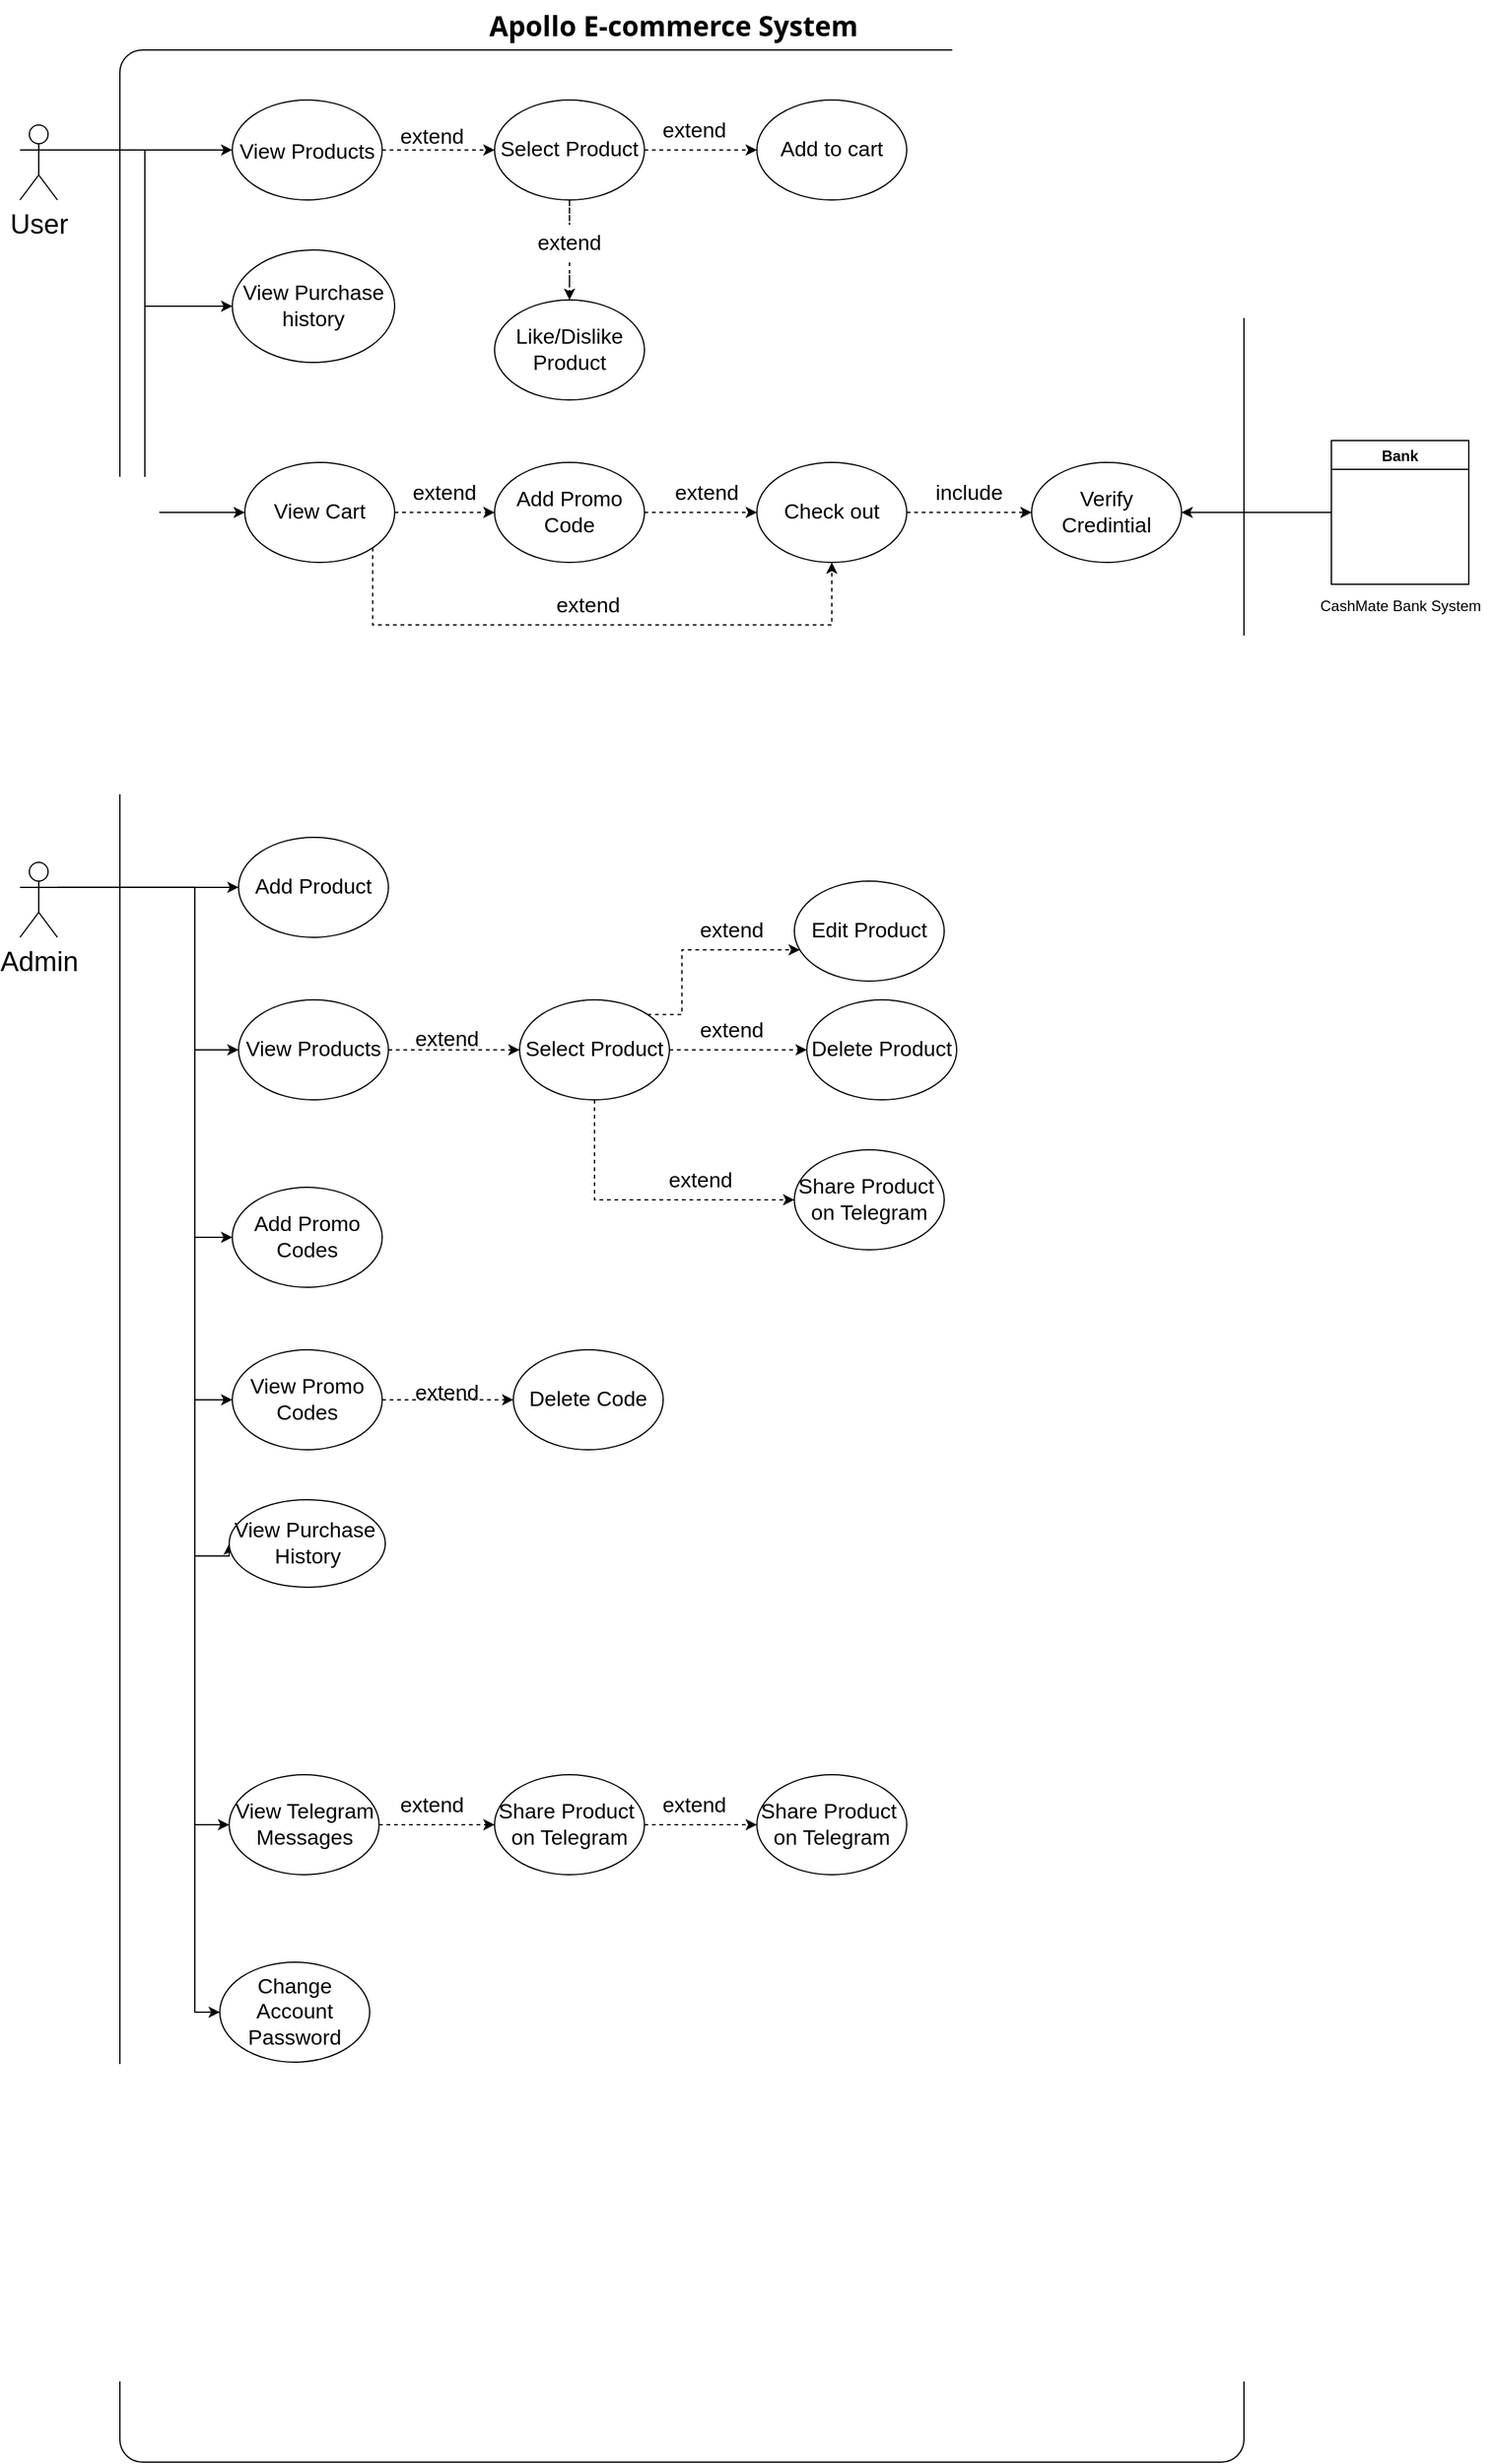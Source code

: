 <mxfile version="20.3.0" type="device"><diagram id="9VvrjNLT6tt-F68sdtQc" name="Page-1"><mxGraphModel dx="2156" dy="865" grid="1" gridSize="10" guides="1" tooltips="1" connect="1" arrows="1" fold="1" page="1" pageScale="1" pageWidth="850" pageHeight="1100" math="0" shadow="0"><root><mxCell id="0"/><mxCell id="1" parent="0"/><mxCell id="lHVHRNNX6GnZqRWGaL9_-2" value="" style="rounded=1;whiteSpace=wrap;html=1;shadow=0;glass=0;sketch=0;fillColor=default;arcSize=2;" parent="1" vertex="1"><mxGeometry x="-700" y="120" width="900" height="1930" as="geometry"/></mxCell><mxCell id="lHVHRNNX6GnZqRWGaL9_-3" value="&lt;span style=&quot;color: rgba(0, 0, 0, 0); font-family: monospace; font-size: 0px; font-weight: 400; text-align: start;&quot;&gt;%3CmxGraphModel%3E%3Croot%3E%3CmxCell%20id%3D%220%22%2F%3E%3CmxCell%20id%3D%221%22%20parent%3D%220%22%2F%3E%3CmxCell%20id%3D%222%22%20value%3D%22extend%22%20style%3D%22text%3Bhtml%3D1%3BstrokeColor%3Dnone%3BfillColor%3Dnone%3Balign%3Dcenter%3BverticalAlign%3Dmiddle%3BwhiteSpace%3Dwrap%3Brounded%3D0%3Bshadow%3D0%3Bglass%3D0%3BlabelBackgroundColor%3Dnone%3Bsketch%3D0%3BfontSize%3D17%3BfontColor%3D%23000000%3B%22%20vertex%3D%221%22%20parent%3D%221%22%3E%3CmxGeometry%20x%3D%22-480%22%20y%3D%22175%22%20width%3D%2260%22%20height%3D%2230%22%20as%3D%22geometry%22%2F%3E%3C%2FmxCell%3E%3C%2Froot%3E%3C%2FmxGraphModel%3EA&lt;/span&gt;&lt;span style=&quot;font-family: Söhne, ui-sans-serif, system-ui, -apple-system, &amp;quot;Segoe UI&amp;quot;, Roboto, Ubuntu, Cantarell, &amp;quot;Noto Sans&amp;quot;, sans-serif, &amp;quot;Helvetica Neue&amp;quot;, Arial, &amp;quot;Apple Color Emoji&amp;quot;, &amp;quot;Segoe UI Emoji&amp;quot;, &amp;quot;Segoe UI Symbol&amp;quot;, &amp;quot;Noto Color Emoji&amp;quot;;&quot;&gt;&lt;font style=&quot;font-size: 22px;&quot;&gt;&amp;nbsp;Apollo E-commerce System&lt;/font&gt;&lt;/span&gt;" style="text;strokeColor=none;fillColor=none;html=1;fontSize=24;fontStyle=1;verticalAlign=middle;align=center;rounded=0;shadow=0;glass=0;sketch=0;" parent="1" vertex="1"><mxGeometry x="-310" y="80" width="100" height="40" as="geometry"/></mxCell><mxCell id="lHVHRNNX6GnZqRWGaL9_-28" style="edgeStyle=orthogonalEdgeStyle;rounded=0;orthogonalLoop=1;jettySize=auto;html=1;fontSize=17;fontColor=#000000;exitX=1;exitY=0.333;exitDx=0;exitDy=0;exitPerimeter=0;" parent="1" source="lHVHRNNX6GnZqRWGaL9_-5" target="lHVHRNNX6GnZqRWGaL9_-6" edge="1"><mxGeometry relative="1" as="geometry"/></mxCell><mxCell id="lHVHRNNX6GnZqRWGaL9_-29" style="edgeStyle=orthogonalEdgeStyle;rounded=0;orthogonalLoop=1;jettySize=auto;html=1;exitX=1;exitY=0.333;exitDx=0;exitDy=0;exitPerimeter=0;entryX=0;entryY=0.5;entryDx=0;entryDy=0;fontSize=17;fontColor=#000000;" parent="1" source="lHVHRNNX6GnZqRWGaL9_-5" target="lHVHRNNX6GnZqRWGaL9_-23" edge="1"><mxGeometry relative="1" as="geometry"/></mxCell><mxCell id="lHVHRNNX6GnZqRWGaL9_-30" style="edgeStyle=orthogonalEdgeStyle;rounded=0;orthogonalLoop=1;jettySize=auto;html=1;exitX=1;exitY=0.333;exitDx=0;exitDy=0;exitPerimeter=0;entryX=0;entryY=0.5;entryDx=0;entryDy=0;fontSize=17;fontColor=#000000;" parent="1" source="lHVHRNNX6GnZqRWGaL9_-5" target="lHVHRNNX6GnZqRWGaL9_-24" edge="1"><mxGeometry relative="1" as="geometry"><Array as="points"><mxPoint x="-680" y="200"/><mxPoint x="-680" y="490"/></Array></mxGeometry></mxCell><mxCell id="lHVHRNNX6GnZqRWGaL9_-5" value="User" style="shape=umlActor;verticalLabelPosition=bottom;verticalAlign=top;html=1;outlineConnect=0;rounded=0;shadow=0;glass=0;labelBackgroundColor=none;sketch=0;fontSize=22;fontColor=#000000;fillColor=default;" parent="1" vertex="1"><mxGeometry x="-780" y="180" width="30" height="60" as="geometry"/></mxCell><mxCell id="lHVHRNNX6GnZqRWGaL9_-9" style="edgeStyle=orthogonalEdgeStyle;rounded=0;orthogonalLoop=1;jettySize=auto;html=1;entryX=0;entryY=0.5;entryDx=0;entryDy=0;fontSize=17;fontColor=#000000;dashed=1;" parent="1" source="lHVHRNNX6GnZqRWGaL9_-6" target="lHVHRNNX6GnZqRWGaL9_-8" edge="1"><mxGeometry relative="1" as="geometry"/></mxCell><mxCell id="lHVHRNNX6GnZqRWGaL9_-6" value="&lt;font style=&quot;font-size: 17px;&quot;&gt;View Products&lt;/font&gt;" style="ellipse;whiteSpace=wrap;html=1;rounded=0;shadow=0;glass=0;labelBackgroundColor=none;sketch=0;fontSize=22;fontColor=#000000;fillColor=default;" parent="1" vertex="1"><mxGeometry x="-610" y="160" width="120" height="80" as="geometry"/></mxCell><mxCell id="lHVHRNNX6GnZqRWGaL9_-12" style="edgeStyle=orthogonalEdgeStyle;rounded=0;orthogonalLoop=1;jettySize=auto;html=1;dashed=1;fontSize=17;fontColor=#000000;" parent="1" source="lHVHRNNX6GnZqRWGaL9_-8" target="lHVHRNNX6GnZqRWGaL9_-11" edge="1"><mxGeometry relative="1" as="geometry"/></mxCell><mxCell id="lHVHRNNX6GnZqRWGaL9_-18" style="edgeStyle=orthogonalEdgeStyle;rounded=0;orthogonalLoop=1;jettySize=auto;html=1;dashed=1;fontSize=17;fontColor=#000000;startArrow=none;" parent="1" source="lHVHRNNX6GnZqRWGaL9_-20" target="lHVHRNNX6GnZqRWGaL9_-14" edge="1"><mxGeometry relative="1" as="geometry"/></mxCell><mxCell id="lHVHRNNX6GnZqRWGaL9_-8" value="Select Product" style="ellipse;whiteSpace=wrap;html=1;rounded=0;shadow=0;glass=0;labelBackgroundColor=none;sketch=0;fontSize=17;fontColor=#000000;fillColor=default;" parent="1" vertex="1"><mxGeometry x="-400" y="160" width="120" height="80" as="geometry"/></mxCell><mxCell id="lHVHRNNX6GnZqRWGaL9_-10" value="extend" style="text;html=1;strokeColor=none;fillColor=none;align=center;verticalAlign=middle;whiteSpace=wrap;rounded=0;shadow=0;glass=0;labelBackgroundColor=none;sketch=0;fontSize=17;fontColor=#000000;" parent="1" vertex="1"><mxGeometry x="-480" y="175" width="60" height="30" as="geometry"/></mxCell><mxCell id="lHVHRNNX6GnZqRWGaL9_-11" value="Add to cart" style="ellipse;whiteSpace=wrap;html=1;rounded=0;shadow=0;glass=0;labelBackgroundColor=none;sketch=0;fontSize=17;fontColor=#000000;fillColor=default;" parent="1" vertex="1"><mxGeometry x="-190" y="160" width="120" height="80" as="geometry"/></mxCell><mxCell id="lHVHRNNX6GnZqRWGaL9_-13" value="extend" style="text;html=1;strokeColor=none;fillColor=none;align=center;verticalAlign=middle;whiteSpace=wrap;rounded=0;shadow=0;glass=0;labelBackgroundColor=none;sketch=0;fontSize=17;fontColor=#000000;" parent="1" vertex="1"><mxGeometry x="-270" y="170" width="60" height="30" as="geometry"/></mxCell><mxCell id="lHVHRNNX6GnZqRWGaL9_-14" value="Like/Dislike Product" style="ellipse;whiteSpace=wrap;html=1;rounded=0;shadow=0;glass=0;labelBackgroundColor=none;sketch=0;fontSize=17;fontColor=#000000;fillColor=default;" parent="1" vertex="1"><mxGeometry x="-400" y="320" width="120" height="80" as="geometry"/></mxCell><mxCell id="lHVHRNNX6GnZqRWGaL9_-20" value="extend" style="text;html=1;strokeColor=none;fillColor=none;align=center;verticalAlign=middle;whiteSpace=wrap;rounded=0;shadow=0;glass=0;labelBackgroundColor=none;sketch=0;fontSize=17;fontColor=#000000;" parent="1" vertex="1"><mxGeometry x="-370" y="260" width="60" height="30" as="geometry"/></mxCell><mxCell id="lHVHRNNX6GnZqRWGaL9_-22" value="" style="edgeStyle=orthogonalEdgeStyle;rounded=0;orthogonalLoop=1;jettySize=auto;html=1;dashed=1;fontSize=17;fontColor=#000000;endArrow=none;" parent="1" source="lHVHRNNX6GnZqRWGaL9_-8" target="lHVHRNNX6GnZqRWGaL9_-20" edge="1"><mxGeometry relative="1" as="geometry"><mxPoint x="-340" y="240.0" as="sourcePoint"/><mxPoint x="-340" y="290.0" as="targetPoint"/></mxGeometry></mxCell><mxCell id="lHVHRNNX6GnZqRWGaL9_-23" value="View Purchase history" style="ellipse;whiteSpace=wrap;html=1;rounded=0;shadow=0;glass=0;labelBackgroundColor=none;sketch=0;fontSize=17;fontColor=#000000;fillColor=default;" parent="1" vertex="1"><mxGeometry x="-610" y="280" width="130" height="90" as="geometry"/></mxCell><mxCell id="lHVHRNNX6GnZqRWGaL9_-32" style="edgeStyle=orthogonalEdgeStyle;rounded=0;orthogonalLoop=1;jettySize=auto;html=1;entryX=0;entryY=0.5;entryDx=0;entryDy=0;fontSize=17;fontColor=#000000;dashed=1;" parent="1" source="lHVHRNNX6GnZqRWGaL9_-24" target="lHVHRNNX6GnZqRWGaL9_-31" edge="1"><mxGeometry relative="1" as="geometry"/></mxCell><mxCell id="lHVHRNNX6GnZqRWGaL9_-41" style="edgeStyle=orthogonalEdgeStyle;rounded=0;orthogonalLoop=1;jettySize=auto;html=1;exitX=1;exitY=1;exitDx=0;exitDy=0;entryX=0.5;entryY=1;entryDx=0;entryDy=0;dashed=1;fontSize=17;fontColor=#000000;" parent="1" source="lHVHRNNX6GnZqRWGaL9_-24" target="lHVHRNNX6GnZqRWGaL9_-34" edge="1"><mxGeometry relative="1" as="geometry"><Array as="points"><mxPoint x="-498" y="580"/><mxPoint x="-130" y="580"/></Array></mxGeometry></mxCell><mxCell id="lHVHRNNX6GnZqRWGaL9_-24" value="View Cart" style="ellipse;whiteSpace=wrap;html=1;rounded=0;shadow=0;glass=0;labelBackgroundColor=none;sketch=0;fontSize=17;fontColor=#000000;fillColor=default;" parent="1" vertex="1"><mxGeometry x="-600" y="450" width="120" height="80" as="geometry"/></mxCell><mxCell id="lHVHRNNX6GnZqRWGaL9_-35" style="edgeStyle=orthogonalEdgeStyle;rounded=0;orthogonalLoop=1;jettySize=auto;html=1;entryX=0;entryY=0.5;entryDx=0;entryDy=0;dashed=1;fontSize=17;fontColor=#000000;" parent="1" source="lHVHRNNX6GnZqRWGaL9_-31" target="lHVHRNNX6GnZqRWGaL9_-34" edge="1"><mxGeometry relative="1" as="geometry"/></mxCell><mxCell id="lHVHRNNX6GnZqRWGaL9_-31" value="Add Promo Code" style="ellipse;whiteSpace=wrap;html=1;rounded=0;shadow=0;glass=0;labelBackgroundColor=none;sketch=0;fontSize=17;fontColor=#000000;fillColor=default;" parent="1" vertex="1"><mxGeometry x="-400" y="450" width="120" height="80" as="geometry"/></mxCell><mxCell id="lHVHRNNX6GnZqRWGaL9_-33" value="extend" style="text;html=1;strokeColor=none;fillColor=none;align=center;verticalAlign=middle;whiteSpace=wrap;rounded=0;shadow=0;glass=0;labelBackgroundColor=none;sketch=0;fontSize=17;fontColor=#000000;" parent="1" vertex="1"><mxGeometry x="-470" y="460" width="60" height="30" as="geometry"/></mxCell><mxCell id="P7vgOpt78vFBfQK_yZTL-4" style="edgeStyle=orthogonalEdgeStyle;rounded=0;orthogonalLoop=1;jettySize=auto;html=1;exitX=1;exitY=0.5;exitDx=0;exitDy=0;entryX=0;entryY=0.5;entryDx=0;entryDy=0;fontSize=17;dashed=1;" parent="1" source="lHVHRNNX6GnZqRWGaL9_-34" target="P7vgOpt78vFBfQK_yZTL-3" edge="1"><mxGeometry relative="1" as="geometry"/></mxCell><mxCell id="lHVHRNNX6GnZqRWGaL9_-34" value="Check out" style="ellipse;whiteSpace=wrap;html=1;rounded=0;shadow=0;glass=0;labelBackgroundColor=none;sketch=0;fontSize=17;fontColor=#000000;fillColor=default;" parent="1" vertex="1"><mxGeometry x="-190" y="450" width="120" height="80" as="geometry"/></mxCell><mxCell id="lHVHRNNX6GnZqRWGaL9_-38" value="extend" style="text;html=1;strokeColor=none;fillColor=none;align=center;verticalAlign=middle;whiteSpace=wrap;rounded=0;shadow=0;glass=0;labelBackgroundColor=none;sketch=0;fontSize=17;fontColor=#000000;" parent="1" vertex="1"><mxGeometry x="-260" y="460" width="60" height="30" as="geometry"/></mxCell><mxCell id="lHVHRNNX6GnZqRWGaL9_-42" value="extend" style="text;html=1;strokeColor=none;fillColor=none;align=center;verticalAlign=middle;whiteSpace=wrap;rounded=0;shadow=0;glass=0;labelBackgroundColor=none;sketch=0;fontSize=17;fontColor=#000000;" parent="1" vertex="1"><mxGeometry x="-355" y="550" width="60" height="30" as="geometry"/></mxCell><mxCell id="lHVHRNNX6GnZqRWGaL9_-48" style="edgeStyle=orthogonalEdgeStyle;rounded=0;orthogonalLoop=1;jettySize=auto;html=1;exitX=1;exitY=0.333;exitDx=0;exitDy=0;exitPerimeter=0;fontSize=17;fontColor=#000000;" parent="1" source="lHVHRNNX6GnZqRWGaL9_-45" target="lHVHRNNX6GnZqRWGaL9_-47" edge="1"><mxGeometry relative="1" as="geometry"/></mxCell><mxCell id="lHVHRNNX6GnZqRWGaL9_-61" style="edgeStyle=orthogonalEdgeStyle;rounded=0;orthogonalLoop=1;jettySize=auto;html=1;exitX=1;exitY=0.333;exitDx=0;exitDy=0;exitPerimeter=0;entryX=0;entryY=0.5;entryDx=0;entryDy=0;fontSize=17;fontColor=#000000;" parent="1" source="lHVHRNNX6GnZqRWGaL9_-45" target="lHVHRNNX6GnZqRWGaL9_-60" edge="1"><mxGeometry relative="1" as="geometry"><Array as="points"><mxPoint x="-640" y="790"/><mxPoint x="-640" y="1070"/></Array></mxGeometry></mxCell><mxCell id="lHVHRNNX6GnZqRWGaL9_-65" style="edgeStyle=orthogonalEdgeStyle;rounded=0;orthogonalLoop=1;jettySize=auto;html=1;exitX=1;exitY=0.333;exitDx=0;exitDy=0;exitPerimeter=0;entryX=0;entryY=0.5;entryDx=0;entryDy=0;fontSize=17;fontColor=#000000;" parent="1" source="lHVHRNNX6GnZqRWGaL9_-45" target="lHVHRNNX6GnZqRWGaL9_-62" edge="1"><mxGeometry relative="1" as="geometry"><Array as="points"><mxPoint x="-640" y="790"/><mxPoint x="-640" y="1200"/></Array></mxGeometry></mxCell><mxCell id="lHVHRNNX6GnZqRWGaL9_-70" style="edgeStyle=orthogonalEdgeStyle;rounded=0;orthogonalLoop=1;jettySize=auto;html=1;exitX=1;exitY=0.333;exitDx=0;exitDy=0;exitPerimeter=0;entryX=0;entryY=0.5;entryDx=0;entryDy=0;fontSize=17;fontColor=#000000;" parent="1" source="lHVHRNNX6GnZqRWGaL9_-45" target="lHVHRNNX6GnZqRWGaL9_-49" edge="1"><mxGeometry relative="1" as="geometry"><Array as="points"><mxPoint x="-640" y="790"/><mxPoint x="-640" y="920"/></Array></mxGeometry></mxCell><mxCell id="lHVHRNNX6GnZqRWGaL9_-72" style="edgeStyle=orthogonalEdgeStyle;rounded=0;orthogonalLoop=1;jettySize=auto;html=1;exitX=1;exitY=0.333;exitDx=0;exitDy=0;exitPerimeter=0;entryX=0;entryY=0.5;entryDx=0;entryDy=0;fontSize=17;fontColor=#000000;" parent="1" source="lHVHRNNX6GnZqRWGaL9_-45" target="lHVHRNNX6GnZqRWGaL9_-68" edge="1"><mxGeometry relative="1" as="geometry"><Array as="points"><mxPoint x="-640" y="790"/><mxPoint x="-640" y="1325"/></Array></mxGeometry></mxCell><mxCell id="lHVHRNNX6GnZqRWGaL9_-45" value="Admin" style="shape=umlActor;verticalLabelPosition=bottom;verticalAlign=top;html=1;outlineConnect=0;rounded=0;shadow=0;glass=0;labelBackgroundColor=none;sketch=0;fontSize=22;fontColor=#000000;fillColor=default;" parent="1" vertex="1"><mxGeometry x="-780" y="770" width="30" height="60" as="geometry"/></mxCell><mxCell id="lHVHRNNX6GnZqRWGaL9_-47" value="Add Product" style="ellipse;whiteSpace=wrap;html=1;rounded=0;shadow=0;glass=0;labelBackgroundColor=none;sketch=0;fontSize=17;fontColor=#000000;fillColor=default;" parent="1" vertex="1"><mxGeometry x="-605" y="750" width="120" height="80" as="geometry"/></mxCell><mxCell id="lHVHRNNX6GnZqRWGaL9_-53" style="edgeStyle=orthogonalEdgeStyle;rounded=0;orthogonalLoop=1;jettySize=auto;html=1;fontSize=17;fontColor=#000000;dashed=1;" parent="1" source="lHVHRNNX6GnZqRWGaL9_-49" target="lHVHRNNX6GnZqRWGaL9_-52" edge="1"><mxGeometry relative="1" as="geometry"/></mxCell><mxCell id="lHVHRNNX6GnZqRWGaL9_-49" value="View Products" style="ellipse;whiteSpace=wrap;html=1;rounded=0;shadow=0;glass=0;labelBackgroundColor=none;sketch=0;fontSize=17;fontColor=#000000;fillColor=default;" parent="1" vertex="1"><mxGeometry x="-605" y="880" width="120" height="80" as="geometry"/></mxCell><mxCell id="lHVHRNNX6GnZqRWGaL9_-57" style="edgeStyle=orthogonalEdgeStyle;rounded=0;orthogonalLoop=1;jettySize=auto;html=1;exitX=1;exitY=0;exitDx=0;exitDy=0;dashed=1;fontSize=17;fontColor=#000000;" parent="1" source="lHVHRNNX6GnZqRWGaL9_-52" target="lHVHRNNX6GnZqRWGaL9_-55" edge="1"><mxGeometry relative="1" as="geometry"><Array as="points"><mxPoint x="-250" y="892"/><mxPoint x="-250" y="840"/></Array></mxGeometry></mxCell><mxCell id="lHVHRNNX6GnZqRWGaL9_-59" style="edgeStyle=orthogonalEdgeStyle;rounded=0;orthogonalLoop=1;jettySize=auto;html=1;entryX=0;entryY=0.5;entryDx=0;entryDy=0;dashed=1;fontSize=17;fontColor=#000000;" parent="1" source="lHVHRNNX6GnZqRWGaL9_-52" target="lHVHRNNX6GnZqRWGaL9_-58" edge="1"><mxGeometry relative="1" as="geometry"/></mxCell><mxCell id="lHVHRNNX6GnZqRWGaL9_-52" value="Select Product" style="ellipse;whiteSpace=wrap;html=1;rounded=0;shadow=0;glass=0;labelBackgroundColor=none;sketch=0;fontSize=17;fontColor=#000000;fillColor=default;" parent="1" vertex="1"><mxGeometry x="-380" y="880" width="120" height="80" as="geometry"/></mxCell><mxCell id="lHVHRNNX6GnZqRWGaL9_-54" value="extend" style="text;html=1;strokeColor=none;fillColor=none;align=center;verticalAlign=middle;whiteSpace=wrap;rounded=0;shadow=0;glass=0;labelBackgroundColor=none;sketch=0;fontSize=17;fontColor=#000000;" parent="1" vertex="1"><mxGeometry x="-468" y="897" width="60" height="30" as="geometry"/></mxCell><mxCell id="lHVHRNNX6GnZqRWGaL9_-55" value="Edit Product" style="ellipse;whiteSpace=wrap;html=1;rounded=0;shadow=0;glass=0;labelBackgroundColor=none;sketch=0;fontSize=17;fontColor=#000000;fillColor=default;" parent="1" vertex="1"><mxGeometry x="-160" y="785" width="120" height="80" as="geometry"/></mxCell><mxCell id="lHVHRNNX6GnZqRWGaL9_-56" value="extend" style="text;html=1;strokeColor=none;fillColor=none;align=center;verticalAlign=middle;whiteSpace=wrap;rounded=0;shadow=0;glass=0;labelBackgroundColor=none;sketch=0;fontSize=17;fontColor=#000000;" parent="1" vertex="1"><mxGeometry x="-240" y="810" width="60" height="30" as="geometry"/></mxCell><mxCell id="lHVHRNNX6GnZqRWGaL9_-58" value="Delete Product" style="ellipse;whiteSpace=wrap;html=1;rounded=0;shadow=0;glass=0;labelBackgroundColor=none;sketch=0;fontSize=17;fontColor=#000000;fillColor=default;" parent="1" vertex="1"><mxGeometry x="-150" y="880" width="120" height="80" as="geometry"/></mxCell><mxCell id="lHVHRNNX6GnZqRWGaL9_-60" value="Add Promo&lt;br&gt;Codes" style="ellipse;whiteSpace=wrap;html=1;rounded=0;shadow=0;glass=0;labelBackgroundColor=none;sketch=0;fontSize=17;fontColor=#000000;fillColor=default;" parent="1" vertex="1"><mxGeometry x="-610" y="1030" width="120" height="80" as="geometry"/></mxCell><mxCell id="lHVHRNNX6GnZqRWGaL9_-64" style="edgeStyle=orthogonalEdgeStyle;rounded=0;orthogonalLoop=1;jettySize=auto;html=1;exitX=1;exitY=0.5;exitDx=0;exitDy=0;entryX=0;entryY=0.5;entryDx=0;entryDy=0;fontSize=17;fontColor=#000000;dashed=1;" parent="1" source="lHVHRNNX6GnZqRWGaL9_-62" target="lHVHRNNX6GnZqRWGaL9_-63" edge="1"><mxGeometry relative="1" as="geometry"/></mxCell><mxCell id="lHVHRNNX6GnZqRWGaL9_-62" value="View Promo Codes" style="ellipse;whiteSpace=wrap;html=1;rounded=0;shadow=0;glass=0;labelBackgroundColor=none;sketch=0;fontSize=17;fontColor=#000000;fillColor=default;" parent="1" vertex="1"><mxGeometry x="-610" y="1160" width="120" height="80" as="geometry"/></mxCell><mxCell id="lHVHRNNX6GnZqRWGaL9_-63" value="Delete Code" style="ellipse;whiteSpace=wrap;html=1;rounded=0;shadow=0;glass=0;labelBackgroundColor=none;sketch=0;fontSize=17;fontColor=#000000;fillColor=default;" parent="1" vertex="1"><mxGeometry x="-385" y="1160" width="120" height="80" as="geometry"/></mxCell><mxCell id="lHVHRNNX6GnZqRWGaL9_-66" value="extend" style="text;html=1;strokeColor=none;fillColor=none;align=center;verticalAlign=middle;whiteSpace=wrap;rounded=0;shadow=0;glass=0;labelBackgroundColor=none;sketch=0;fontSize=17;fontColor=#000000;" parent="1" vertex="1"><mxGeometry x="-468" y="1180" width="60" height="30" as="geometry"/></mxCell><mxCell id="lHVHRNNX6GnZqRWGaL9_-67" value="extend" style="text;html=1;strokeColor=none;fillColor=none;align=center;verticalAlign=middle;whiteSpace=wrap;rounded=0;shadow=0;glass=0;labelBackgroundColor=none;sketch=0;fontSize=17;fontColor=#000000;" parent="1" vertex="1"><mxGeometry x="-240" y="890" width="60" height="30" as="geometry"/></mxCell><mxCell id="lHVHRNNX6GnZqRWGaL9_-68" value="View Purchase&amp;nbsp;&lt;br&gt;History" style="ellipse;whiteSpace=wrap;html=1;rounded=0;shadow=0;glass=0;labelBackgroundColor=none;sketch=0;fontSize=17;fontColor=#000000;fillColor=default;" parent="1" vertex="1"><mxGeometry x="-612.5" y="1280" width="125" height="70" as="geometry"/></mxCell><mxCell id="P7vgOpt78vFBfQK_yZTL-5" style="edgeStyle=orthogonalEdgeStyle;rounded=0;orthogonalLoop=1;jettySize=auto;html=1;exitX=0;exitY=0.5;exitDx=0;exitDy=0;fontSize=17;" parent="1" source="P7vgOpt78vFBfQK_yZTL-1" target="P7vgOpt78vFBfQK_yZTL-3" edge="1"><mxGeometry relative="1" as="geometry"/></mxCell><mxCell id="P7vgOpt78vFBfQK_yZTL-1" value="Bank" style="swimlane;" parent="1" vertex="1"><mxGeometry x="270" y="432.5" width="110" height="115" as="geometry"/></mxCell><mxCell id="P7vgOpt78vFBfQK_yZTL-2" value="CashMate Bank System" style="text;html=1;align=center;verticalAlign=middle;resizable=0;points=[];autosize=1;strokeColor=none;fillColor=none;" parent="1" vertex="1"><mxGeometry x="250" y="550" width="150" height="30" as="geometry"/></mxCell><mxCell id="P7vgOpt78vFBfQK_yZTL-3" value="&lt;font style=&quot;font-size: 17px;&quot;&gt;Verify &lt;br&gt;Credintial&lt;/font&gt;" style="ellipse;whiteSpace=wrap;html=1;" parent="1" vertex="1"><mxGeometry x="30" y="450" width="120" height="80" as="geometry"/></mxCell><mxCell id="P7vgOpt78vFBfQK_yZTL-6" value="include" style="text;html=1;strokeColor=none;fillColor=none;align=center;verticalAlign=middle;whiteSpace=wrap;rounded=0;shadow=0;glass=0;labelBackgroundColor=none;sketch=0;fontSize=17;fontColor=#000000;" parent="1" vertex="1"><mxGeometry x="-50" y="460" width="60" height="30" as="geometry"/></mxCell><mxCell id="avWc55uNeuFgrtnVbIP4-14" style="edgeStyle=orthogonalEdgeStyle;rounded=0;orthogonalLoop=1;jettySize=auto;html=1;exitX=1;exitY=0.5;exitDx=0;exitDy=0;dashed=1;" parent="1" source="avWc55uNeuFgrtnVbIP4-1" target="avWc55uNeuFgrtnVbIP4-10" edge="1"><mxGeometry relative="1" as="geometry"/></mxCell><mxCell id="avWc55uNeuFgrtnVbIP4-1" value="View Telegram Messages" style="ellipse;whiteSpace=wrap;html=1;rounded=0;shadow=0;glass=0;labelBackgroundColor=none;sketch=0;fontSize=17;fontColor=#000000;fillColor=default;" parent="1" vertex="1"><mxGeometry x="-612.5" y="1500" width="120" height="80" as="geometry"/></mxCell><mxCell id="avWc55uNeuFgrtnVbIP4-6" value="Share Product&amp;nbsp;&lt;br&gt;on Telegram" style="ellipse;whiteSpace=wrap;html=1;rounded=0;shadow=0;glass=0;labelBackgroundColor=none;sketch=0;fontSize=17;fontColor=#000000;fillColor=default;" parent="1" vertex="1"><mxGeometry x="-160" y="1000" width="120" height="80" as="geometry"/></mxCell><mxCell id="avWc55uNeuFgrtnVbIP4-8" style="edgeStyle=orthogonalEdgeStyle;rounded=0;orthogonalLoop=1;jettySize=auto;html=1;dashed=1;fontSize=17;fontColor=#000000;exitX=0.5;exitY=1;exitDx=0;exitDy=0;" parent="1" source="lHVHRNNX6GnZqRWGaL9_-52" target="avWc55uNeuFgrtnVbIP4-6" edge="1"><mxGeometry relative="1" as="geometry"><mxPoint x="-250" y="930" as="sourcePoint"/><mxPoint x="-140" y="930" as="targetPoint"/><Array as="points"><mxPoint x="-320" y="1040"/></Array></mxGeometry></mxCell><mxCell id="avWc55uNeuFgrtnVbIP4-9" value="extend" style="text;html=1;strokeColor=none;fillColor=none;align=center;verticalAlign=middle;whiteSpace=wrap;rounded=0;shadow=0;glass=0;labelBackgroundColor=none;sketch=0;fontSize=17;fontColor=#000000;" parent="1" vertex="1"><mxGeometry x="-265" y="1010" width="60" height="30" as="geometry"/></mxCell><mxCell id="avWc55uNeuFgrtnVbIP4-15" style="edgeStyle=orthogonalEdgeStyle;rounded=0;orthogonalLoop=1;jettySize=auto;html=1;exitX=1;exitY=0.5;exitDx=0;exitDy=0;dashed=1;" parent="1" source="avWc55uNeuFgrtnVbIP4-10" target="avWc55uNeuFgrtnVbIP4-11" edge="1"><mxGeometry relative="1" as="geometry"/></mxCell><mxCell id="avWc55uNeuFgrtnVbIP4-10" value="Share Product&amp;nbsp;&lt;br&gt;on Telegram" style="ellipse;whiteSpace=wrap;html=1;rounded=0;shadow=0;glass=0;labelBackgroundColor=none;sketch=0;fontSize=17;fontColor=#000000;fillColor=default;" parent="1" vertex="1"><mxGeometry x="-400" y="1500" width="120" height="80" as="geometry"/></mxCell><mxCell id="avWc55uNeuFgrtnVbIP4-11" value="Share Product&amp;nbsp;&lt;br&gt;on Telegram" style="ellipse;whiteSpace=wrap;html=1;rounded=0;shadow=0;glass=0;labelBackgroundColor=none;sketch=0;fontSize=17;fontColor=#000000;fillColor=default;" parent="1" vertex="1"><mxGeometry x="-190" y="1500" width="120" height="80" as="geometry"/></mxCell><mxCell id="avWc55uNeuFgrtnVbIP4-12" value="extend" style="text;html=1;strokeColor=none;fillColor=none;align=center;verticalAlign=middle;whiteSpace=wrap;rounded=0;shadow=0;glass=0;labelBackgroundColor=none;sketch=0;fontSize=17;fontColor=#000000;" parent="1" vertex="1"><mxGeometry x="-480" y="1510" width="60" height="30" as="geometry"/></mxCell><mxCell id="avWc55uNeuFgrtnVbIP4-13" value="extend" style="text;html=1;strokeColor=none;fillColor=none;align=center;verticalAlign=middle;whiteSpace=wrap;rounded=0;shadow=0;glass=0;labelBackgroundColor=none;sketch=0;fontSize=17;fontColor=#000000;" parent="1" vertex="1"><mxGeometry x="-270" y="1510" width="60" height="30" as="geometry"/></mxCell><mxCell id="avWc55uNeuFgrtnVbIP4-17" style="edgeStyle=orthogonalEdgeStyle;rounded=0;orthogonalLoop=1;jettySize=auto;html=1;entryX=0;entryY=0.5;entryDx=0;entryDy=0;fontSize=17;fontColor=#000000;" parent="1" target="avWc55uNeuFgrtnVbIP4-1" edge="1"><mxGeometry relative="1" as="geometry"><Array as="points"><mxPoint x="-740" y="790"/><mxPoint x="-640" y="790"/><mxPoint x="-640" y="1540"/></Array><mxPoint x="-750" y="790" as="sourcePoint"/><mxPoint x="-602.5" y="1450" as="targetPoint"/></mxGeometry></mxCell><mxCell id="avWc55uNeuFgrtnVbIP4-19" style="edgeStyle=orthogonalEdgeStyle;rounded=0;orthogonalLoop=1;jettySize=auto;html=1;fontSize=17;fontColor=#000000;" parent="1" target="avWc55uNeuFgrtnVbIP4-20" edge="1"><mxGeometry relative="1" as="geometry"><Array as="points"><mxPoint x="-640" y="790"/><mxPoint x="-640" y="1690"/></Array><mxPoint x="-750" y="789.93" as="sourcePoint"/><mxPoint x="-612.5" y="1539.93" as="targetPoint"/></mxGeometry></mxCell><mxCell id="avWc55uNeuFgrtnVbIP4-20" value="Change Account Password" style="ellipse;whiteSpace=wrap;html=1;rounded=0;shadow=0;glass=0;labelBackgroundColor=none;sketch=0;fontSize=17;fontColor=#000000;fillColor=default;" parent="1" vertex="1"><mxGeometry x="-620" y="1650" width="120" height="80" as="geometry"/></mxCell></root></mxGraphModel></diagram></mxfile>